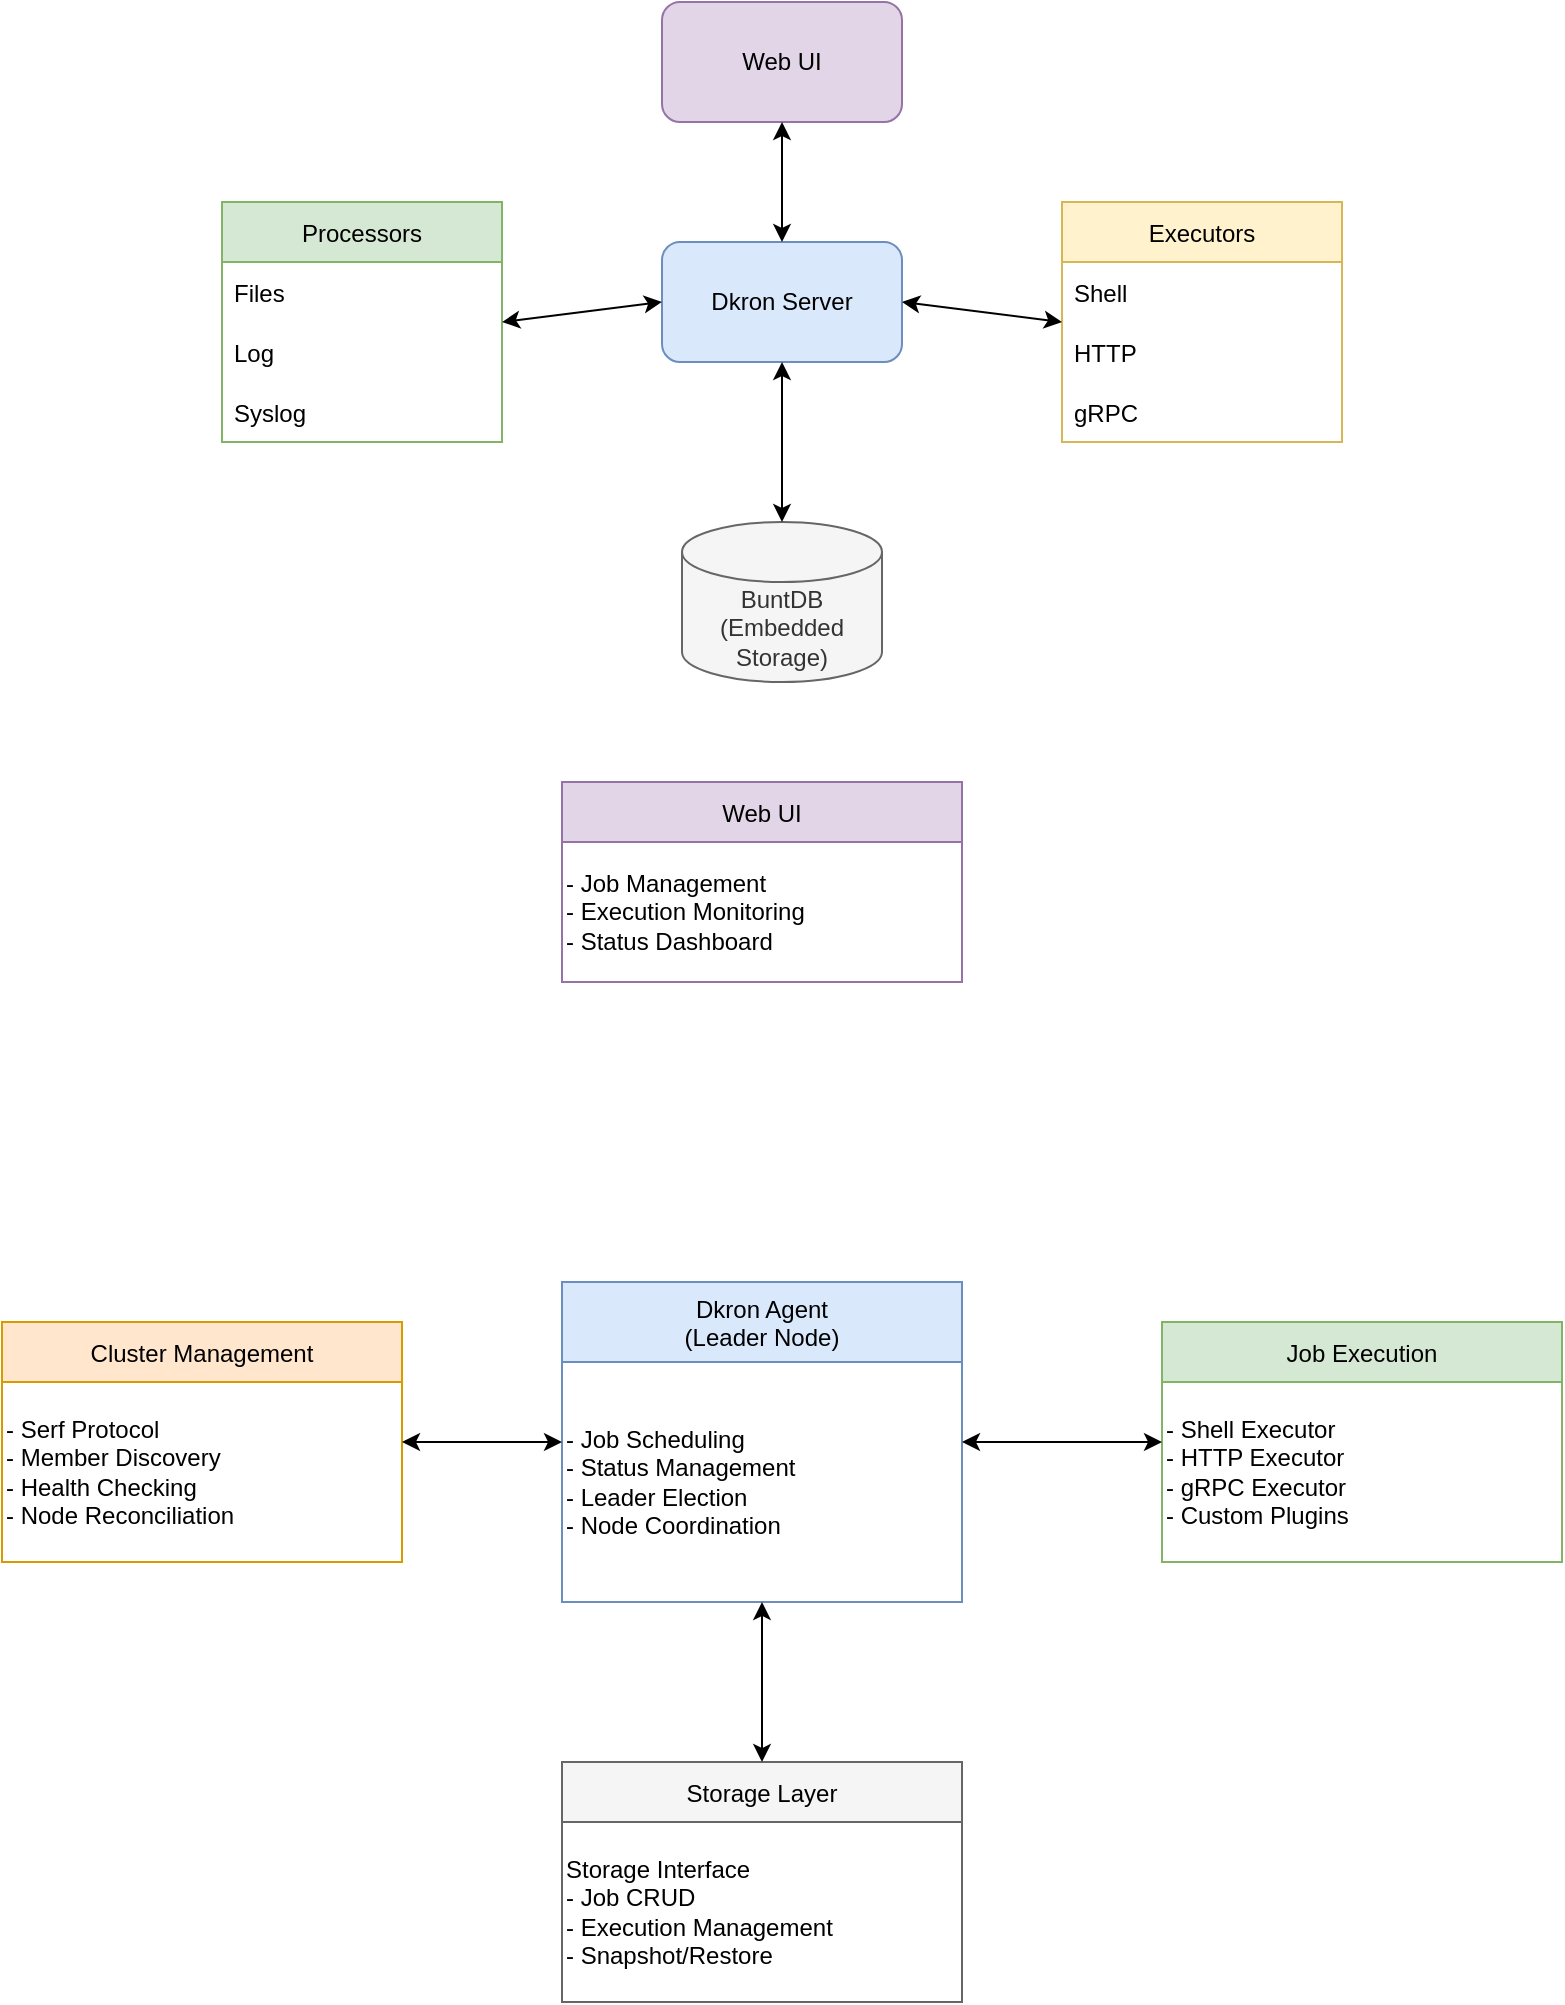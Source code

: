<mxfile version="26.0.16">
  <diagram name="Dkron Architecture" id="tESkjAOH3biIa17C29sl">
    <mxGraphModel dx="1827" dy="668" grid="1" gridSize="10" guides="1" tooltips="1" connect="1" arrows="1" fold="1" page="1" pageScale="1" pageWidth="850" pageHeight="1100" math="0" shadow="0">
      <root>
        <mxCell id="0" />
        <mxCell id="1" parent="0" />
        <mxCell id="ZyQh9SFw0FTJ8lyeEP4f-1" value="Dkron Server" style="rounded=1;whiteSpace=wrap;html=1;fillColor=#dae8fc;strokeColor=#6c8ebf;" vertex="1" parent="1">
          <mxGeometry x="320" y="200" width="120" height="60" as="geometry" />
        </mxCell>
        <mxCell id="ZyQh9SFw0FTJ8lyeEP4f-2" value="BuntDB&#xa;(Embedded Storage)" style="shape=cylinder3;whiteSpace=wrap;html=1;boundedLbl=1;backgroundOutline=1;size=15;fillColor=#f5f5f5;strokeColor=#666666;fontColor=#333333;" vertex="1" parent="1">
          <mxGeometry x="330" y="340" width="100" height="80" as="geometry" />
        </mxCell>
        <mxCell id="ZyQh9SFw0FTJ8lyeEP4f-3" value="Executors" style="swimlane;fontStyle=0;childLayout=stackLayout;horizontal=1;startSize=30;horizontalStack=0;resizeParent=1;resizeParentMax=0;resizeLast=0;collapsible=1;marginBottom=0;fillColor=#fff2cc;strokeColor=#d6b656;" vertex="1" parent="1">
          <mxGeometry x="520" y="180" width="140" height="120" as="geometry" />
        </mxCell>
        <mxCell id="ZyQh9SFw0FTJ8lyeEP4f-4" value="Shell" style="text;strokeColor=none;fillColor=none;align=left;verticalAlign=middle;spacingLeft=4;spacingRight=4;overflow=hidden;points=[[0,0.5],[1,0.5]];portConstraint=eastwest;rotatable=0;" vertex="1" parent="ZyQh9SFw0FTJ8lyeEP4f-3">
          <mxGeometry y="30" width="140" height="30" as="geometry" />
        </mxCell>
        <mxCell id="ZyQh9SFw0FTJ8lyeEP4f-5" value="HTTP" style="text;strokeColor=none;fillColor=none;align=left;verticalAlign=middle;spacingLeft=4;spacingRight=4;overflow=hidden;points=[[0,0.5],[1,0.5]];portConstraint=eastwest;rotatable=0;" vertex="1" parent="ZyQh9SFw0FTJ8lyeEP4f-3">
          <mxGeometry y="60" width="140" height="30" as="geometry" />
        </mxCell>
        <mxCell id="ZyQh9SFw0FTJ8lyeEP4f-6" value="gRPC" style="text;strokeColor=none;fillColor=none;align=left;verticalAlign=middle;spacingLeft=4;spacingRight=4;overflow=hidden;points=[[0,0.5],[1,0.5]];portConstraint=eastwest;rotatable=0;" vertex="1" parent="ZyQh9SFw0FTJ8lyeEP4f-3">
          <mxGeometry y="90" width="140" height="30" as="geometry" />
        </mxCell>
        <mxCell id="ZyQh9SFw0FTJ8lyeEP4f-7" value="Processors" style="swimlane;fontStyle=0;childLayout=stackLayout;horizontal=1;startSize=30;horizontalStack=0;resizeParent=1;resizeParentMax=0;resizeLast=0;collapsible=1;marginBottom=0;fillColor=#d5e8d4;strokeColor=#82b366;" vertex="1" parent="1">
          <mxGeometry x="100" y="180" width="140" height="120" as="geometry" />
        </mxCell>
        <mxCell id="ZyQh9SFw0FTJ8lyeEP4f-8" value="Files" style="text;strokeColor=none;fillColor=none;align=left;verticalAlign=middle;spacingLeft=4;spacingRight=4;overflow=hidden;points=[[0,0.5],[1,0.5]];portConstraint=eastwest;rotatable=0;" vertex="1" parent="ZyQh9SFw0FTJ8lyeEP4f-7">
          <mxGeometry y="30" width="140" height="30" as="geometry" />
        </mxCell>
        <mxCell id="ZyQh9SFw0FTJ8lyeEP4f-9" value="Log" style="text;strokeColor=none;fillColor=none;align=left;verticalAlign=middle;spacingLeft=4;spacingRight=4;overflow=hidden;points=[[0,0.5],[1,0.5]];portConstraint=eastwest;rotatable=0;" vertex="1" parent="ZyQh9SFw0FTJ8lyeEP4f-7">
          <mxGeometry y="60" width="140" height="30" as="geometry" />
        </mxCell>
        <mxCell id="ZyQh9SFw0FTJ8lyeEP4f-10" value="Syslog" style="text;strokeColor=none;fillColor=none;align=left;verticalAlign=middle;spacingLeft=4;spacingRight=4;overflow=hidden;points=[[0,0.5],[1,0.5]];portConstraint=eastwest;rotatable=0;" vertex="1" parent="ZyQh9SFw0FTJ8lyeEP4f-7">
          <mxGeometry y="90" width="140" height="30" as="geometry" />
        </mxCell>
        <mxCell id="ZyQh9SFw0FTJ8lyeEP4f-11" value="Web UI" style="rounded=1;whiteSpace=wrap;html=1;fillColor=#e1d5e7;strokeColor=#9673a6;" vertex="1" parent="1">
          <mxGeometry x="320" y="80" width="120" height="60" as="geometry" />
        </mxCell>
        <mxCell id="ZyQh9SFw0FTJ8lyeEP4f-12" value="" style="endArrow=classic;startArrow=classic;html=1;rounded=0;exitX=0.5;exitY=0;exitDx=0;exitDy=0;entryX=0.5;entryY=1;entryDx=0;entryDy=0;" edge="1" parent="1" source="ZyQh9SFw0FTJ8lyeEP4f-2" target="ZyQh9SFw0FTJ8lyeEP4f-1">
          <mxGeometry width="50" height="50" relative="1" as="geometry" />
        </mxCell>
        <mxCell id="ZyQh9SFw0FTJ8lyeEP4f-13" value="" style="endArrow=classic;startArrow=classic;html=1;rounded=0;exitX=1;exitY=0.5;exitDx=0;exitDy=0;entryX=0;entryY=0.5;entryDx=0;entryDy=0;" edge="1" parent="1" source="ZyQh9SFw0FTJ8lyeEP4f-1" target="ZyQh9SFw0FTJ8lyeEP4f-3">
          <mxGeometry width="50" height="50" relative="1" as="geometry" />
        </mxCell>
        <mxCell id="ZyQh9SFw0FTJ8lyeEP4f-14" value="" style="endArrow=classic;startArrow=classic;html=1;rounded=0;exitX=1;exitY=0.5;exitDx=0;exitDy=0;entryX=0;entryY=0.5;entryDx=0;entryDy=0;" edge="1" parent="1" source="ZyQh9SFw0FTJ8lyeEP4f-7" target="ZyQh9SFw0FTJ8lyeEP4f-1">
          <mxGeometry width="50" height="50" relative="1" as="geometry" />
        </mxCell>
        <mxCell id="ZyQh9SFw0FTJ8lyeEP4f-15" value="" style="endArrow=classic;startArrow=classic;html=1;rounded=0;exitX=0.5;exitY=0;exitDx=0;exitDy=0;entryX=0.5;entryY=1;entryDx=0;entryDy=0;" edge="1" parent="1" source="ZyQh9SFw0FTJ8lyeEP4f-1" target="ZyQh9SFw0FTJ8lyeEP4f-11">
          <mxGeometry width="50" height="50" relative="1" as="geometry" />
        </mxCell>
        <mxCell id="ZyQh9SFw0FTJ8lyeEP4f-16" value="Dkron Agent&#xa;(Leader Node)" style="swimlane;fontStyle=0;childLayout=stackLayout;horizontal=1;startSize=40;horizontalStack=0;resizeParent=1;resizeParentMax=0;resizeLast=0;collapsible=1;marginBottom=0;fillColor=#dae8fc;strokeColor=#6c8ebf;" vertex="1" parent="1">
          <mxGeometry x="270" y="720" width="200" height="160" as="geometry" />
        </mxCell>
        <mxCell id="ZyQh9SFw0FTJ8lyeEP4f-17" value="- Job Scheduling&#xa;- Status Management&#xa;- Leader Election&#xa;- Node Coordination" style="text;html=1;strokeColor=none;fillColor=none;align=left;verticalAlign=middle;whiteSpace=wrap;rounded=0;" vertex="1" parent="ZyQh9SFw0FTJ8lyeEP4f-16">
          <mxGeometry y="40" width="200" height="120" as="geometry" />
        </mxCell>
        <mxCell id="ZyQh9SFw0FTJ8lyeEP4f-18" value="Storage Layer" style="swimlane;fontStyle=0;childLayout=stackLayout;horizontal=1;startSize=30;horizontalStack=0;resizeParent=1;resizeParentMax=0;resizeLast=0;collapsible=1;marginBottom=0;fillColor=#f5f5f5;strokeColor=#666666;" vertex="1" parent="1">
          <mxGeometry x="270" y="960" width="200" height="120" as="geometry" />
        </mxCell>
        <mxCell id="ZyQh9SFw0FTJ8lyeEP4f-19" value="Storage Interface&#xa;- Job CRUD&#xa;- Execution Management&#xa;- Snapshot/Restore" style="text;html=1;strokeColor=none;fillColor=none;align=left;verticalAlign=middle;whiteSpace=wrap;rounded=0;" vertex="1" parent="ZyQh9SFw0FTJ8lyeEP4f-18">
          <mxGeometry y="30" width="200" height="90" as="geometry" />
        </mxCell>
        <mxCell id="ZyQh9SFw0FTJ8lyeEP4f-20" value="Cluster Management" style="swimlane;fontStyle=0;childLayout=stackLayout;horizontal=1;startSize=30;horizontalStack=0;resizeParent=1;resizeParentMax=0;resizeLast=0;collapsible=1;marginBottom=0;fillColor=#ffe6cc;strokeColor=#d79b00;" vertex="1" parent="1">
          <mxGeometry x="-10" y="740" width="200" height="120" as="geometry" />
        </mxCell>
        <mxCell id="ZyQh9SFw0FTJ8lyeEP4f-21" value="- Serf Protocol&#xa;- Member Discovery&#xa;- Health Checking&#xa;- Node Reconciliation" style="text;html=1;strokeColor=none;fillColor=none;align=left;verticalAlign=middle;whiteSpace=wrap;rounded=0;" vertex="1" parent="ZyQh9SFw0FTJ8lyeEP4f-20">
          <mxGeometry y="30" width="200" height="90" as="geometry" />
        </mxCell>
        <mxCell id="ZyQh9SFw0FTJ8lyeEP4f-22" value="Job Execution" style="swimlane;fontStyle=0;childLayout=stackLayout;horizontal=1;startSize=30;horizontalStack=0;resizeParent=1;resizeParentMax=0;resizeLast=0;collapsible=1;marginBottom=0;fillColor=#d5e8d4;strokeColor=#82b366;" vertex="1" parent="1">
          <mxGeometry x="570" y="740" width="200" height="120" as="geometry" />
        </mxCell>
        <mxCell id="ZyQh9SFw0FTJ8lyeEP4f-23" value="- Shell Executor&#xa;- HTTP Executor&#xa;- gRPC Executor&#xa;- Custom Plugins" style="text;html=1;strokeColor=none;fillColor=none;align=left;verticalAlign=middle;whiteSpace=wrap;rounded=0;" vertex="1" parent="ZyQh9SFw0FTJ8lyeEP4f-22">
          <mxGeometry y="30" width="200" height="90" as="geometry" />
        </mxCell>
        <mxCell id="ZyQh9SFw0FTJ8lyeEP4f-24" value="Web UI" style="swimlane;fontStyle=0;childLayout=stackLayout;horizontal=1;startSize=30;horizontalStack=0;resizeParent=1;resizeParentMax=0;resizeLast=0;collapsible=1;marginBottom=0;fillColor=#e1d5e7;strokeColor=#9673a6;" vertex="1" parent="1">
          <mxGeometry x="270" y="470" width="200" height="100" as="geometry" />
        </mxCell>
        <mxCell id="ZyQh9SFw0FTJ8lyeEP4f-25" value="- Job Management&#xa;- Execution Monitoring&#xa;- Status Dashboard" style="text;html=1;strokeColor=none;fillColor=none;align=left;verticalAlign=middle;whiteSpace=wrap;rounded=0;" vertex="1" parent="ZyQh9SFw0FTJ8lyeEP4f-24">
          <mxGeometry y="30" width="200" height="70" as="geometry" />
        </mxCell>
        <mxCell id="ZyQh9SFw0FTJ8lyeEP4f-26" value="" style="endArrow=classic;startArrow=classic;html=1;rounded=0;exitX=0.5;exitY=0;exitDx=0;exitDy=0;entryX=0.5;entryY=1;entryDx=0;entryDy=0;" edge="1" parent="1" source="ZyQh9SFw0FTJ8lyeEP4f-18" target="ZyQh9SFw0FTJ8lyeEP4f-16">
          <mxGeometry relative="1" as="geometry" />
        </mxCell>
        <mxCell id="ZyQh9SFw0FTJ8lyeEP4f-27" value="" style="endArrow=classic;startArrow=classic;html=1;rounded=0;exitX=1;exitY=0.5;exitDx=0;exitDy=0;entryX=0;entryY=0.5;entryDx=0;entryDy=0;" edge="1" parent="1" source="ZyQh9SFw0FTJ8lyeEP4f-20" target="ZyQh9SFw0FTJ8lyeEP4f-16">
          <mxGeometry relative="1" as="geometry" />
        </mxCell>
        <mxCell id="ZyQh9SFw0FTJ8lyeEP4f-28" value="" style="endArrow=classic;startArrow=classic;html=1;rounded=0;exitX=1;exitY=0.5;exitDx=0;exitDy=0;entryX=0;entryY=0.5;entryDx=0;entryDy=0;" edge="1" parent="1" source="ZyQh9SFw0FTJ8lyeEP4f-16" target="ZyQh9SFw0FTJ8lyeEP4f-22">
          <mxGeometry relative="1" as="geometry" />
        </mxCell>
      </root>
    </mxGraphModel>
  </diagram>
</mxfile>
